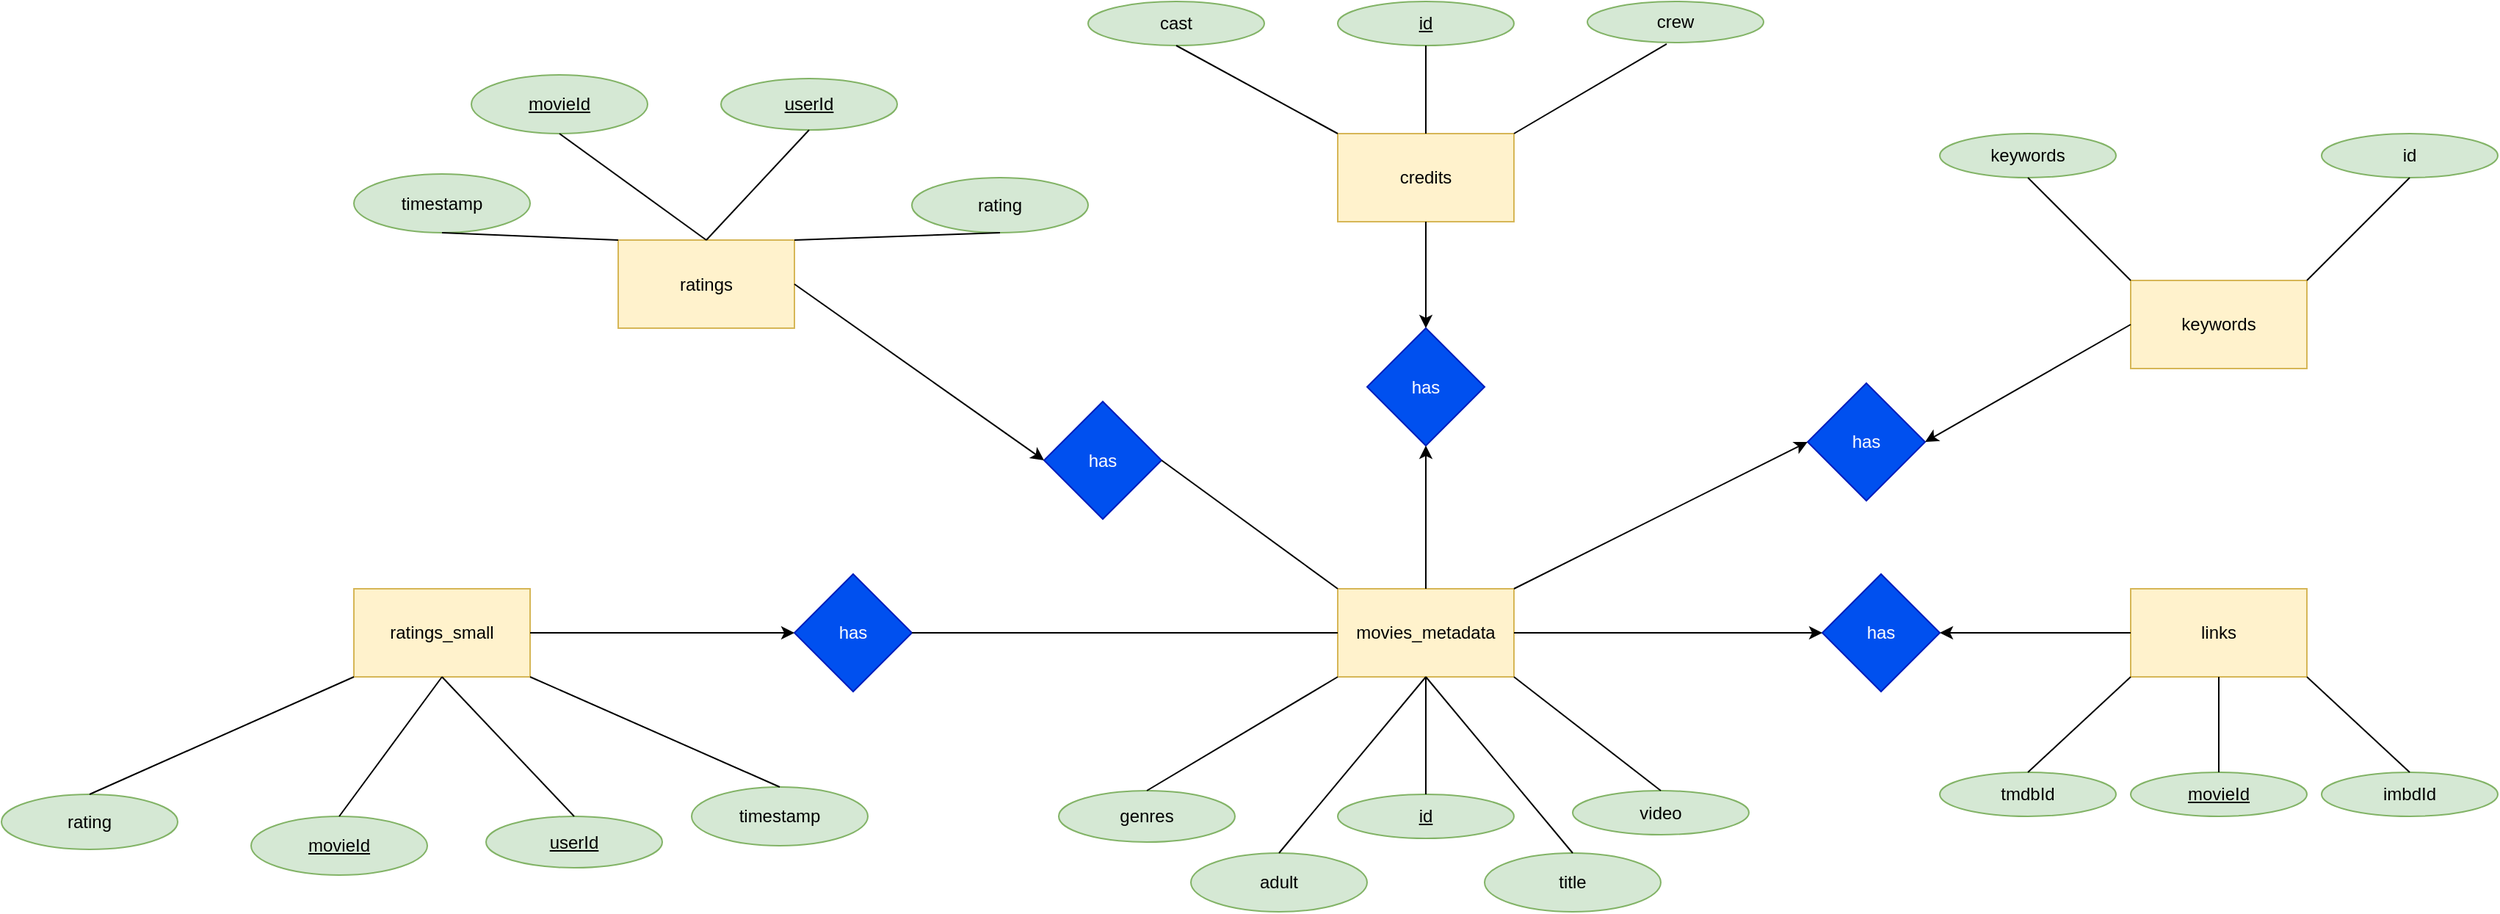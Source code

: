 <mxfile version="14.6.11" type="github">
  <diagram id="LUirX3mQlPYVJ7ajiX6r" name="Page-1">
    <mxGraphModel dx="2272" dy="762" grid="1" gridSize="10" guides="1" tooltips="1" connect="1" arrows="1" fold="1" page="1" pageScale="1" pageWidth="850" pageHeight="1100" math="0" shadow="0">
      <root>
        <mxCell id="0" />
        <mxCell id="1" parent="0" />
        <mxCell id="0wUTYI8HaEMn-3QRFfi9-1" value="ratings" style="rounded=0;whiteSpace=wrap;html=1;fillColor=#fff2cc;strokeColor=#d6b656;" vertex="1" parent="1">
          <mxGeometry x="200" y="252.5" width="120" height="60" as="geometry" />
        </mxCell>
        <mxCell id="0wUTYI8HaEMn-3QRFfi9-2" value="keywords" style="rounded=0;whiteSpace=wrap;html=1;fillColor=#fff2cc;strokeColor=#d6b656;" vertex="1" parent="1">
          <mxGeometry x="1230" y="280" width="120" height="60" as="geometry" />
        </mxCell>
        <mxCell id="0wUTYI8HaEMn-3QRFfi9-3" value="ratings_small" style="rounded=0;whiteSpace=wrap;html=1;fillColor=#fff2cc;strokeColor=#d6b656;" vertex="1" parent="1">
          <mxGeometry x="20" y="490" width="120" height="60" as="geometry" />
        </mxCell>
        <mxCell id="0wUTYI8HaEMn-3QRFfi9-5" value="links" style="rounded=0;whiteSpace=wrap;html=1;fillColor=#fff2cc;strokeColor=#d6b656;" vertex="1" parent="1">
          <mxGeometry x="1230" y="490" width="120" height="60" as="geometry" />
        </mxCell>
        <mxCell id="0wUTYI8HaEMn-3QRFfi9-6" value="credits" style="rounded=0;whiteSpace=wrap;html=1;fillColor=#fff2cc;strokeColor=#d6b656;" vertex="1" parent="1">
          <mxGeometry x="690" y="180" width="120" height="60" as="geometry" />
        </mxCell>
        <mxCell id="0wUTYI8HaEMn-3QRFfi9-7" value="movies_metadata" style="rounded=0;whiteSpace=wrap;html=1;fillColor=#fff2cc;strokeColor=#d6b656;" vertex="1" parent="1">
          <mxGeometry x="690" y="490" width="120" height="60" as="geometry" />
        </mxCell>
        <mxCell id="0wUTYI8HaEMn-3QRFfi9-8" value="imbdId" style="ellipse;whiteSpace=wrap;html=1;fillColor=#d5e8d4;strokeColor=#82b366;" vertex="1" parent="1">
          <mxGeometry x="1360" y="615" width="120" height="30" as="geometry" />
        </mxCell>
        <mxCell id="0wUTYI8HaEMn-3QRFfi9-9" value="movieId" style="ellipse;whiteSpace=wrap;html=1;fillColor=#d5e8d4;strokeColor=#82b366;fontStyle=4" vertex="1" parent="1">
          <mxGeometry x="1230" y="615" width="120" height="30" as="geometry" />
        </mxCell>
        <mxCell id="0wUTYI8HaEMn-3QRFfi9-10" value="tmdbId" style="ellipse;whiteSpace=wrap;html=1;fillColor=#d5e8d4;strokeColor=#82b366;" vertex="1" parent="1">
          <mxGeometry x="1100" y="615" width="120" height="30" as="geometry" />
        </mxCell>
        <mxCell id="0wUTYI8HaEMn-3QRFfi9-12" value="" style="endArrow=none;html=1;exitX=0.5;exitY=0;exitDx=0;exitDy=0;entryX=0;entryY=1;entryDx=0;entryDy=0;" edge="1" parent="1" source="0wUTYI8HaEMn-3QRFfi9-10" target="0wUTYI8HaEMn-3QRFfi9-5">
          <mxGeometry width="50" height="50" relative="1" as="geometry">
            <mxPoint x="90" y="660" as="sourcePoint" />
            <mxPoint x="140" y="610" as="targetPoint" />
          </mxGeometry>
        </mxCell>
        <mxCell id="0wUTYI8HaEMn-3QRFfi9-14" value="" style="endArrow=none;html=1;exitX=0.5;exitY=0;exitDx=0;exitDy=0;entryX=0.5;entryY=1;entryDx=0;entryDy=0;" edge="1" parent="1" source="0wUTYI8HaEMn-3QRFfi9-9" target="0wUTYI8HaEMn-3QRFfi9-5">
          <mxGeometry width="50" height="50" relative="1" as="geometry">
            <mxPoint x="170" y="670" as="sourcePoint" />
            <mxPoint x="220" y="620" as="targetPoint" />
          </mxGeometry>
        </mxCell>
        <mxCell id="0wUTYI8HaEMn-3QRFfi9-15" value="" style="endArrow=none;html=1;exitX=0.5;exitY=0;exitDx=0;exitDy=0;entryX=1;entryY=1;entryDx=0;entryDy=0;" edge="1" parent="1" source="0wUTYI8HaEMn-3QRFfi9-8" target="0wUTYI8HaEMn-3QRFfi9-5">
          <mxGeometry width="50" height="50" relative="1" as="geometry">
            <mxPoint x="280" y="680" as="sourcePoint" />
            <mxPoint x="330" y="630" as="targetPoint" />
          </mxGeometry>
        </mxCell>
        <mxCell id="0wUTYI8HaEMn-3QRFfi9-19" value="crew" style="ellipse;whiteSpace=wrap;html=1;fillColor=#d5e8d4;strokeColor=#82b366;" vertex="1" parent="1">
          <mxGeometry x="860" y="90.0" width="120" height="27.96" as="geometry" />
        </mxCell>
        <mxCell id="0wUTYI8HaEMn-3QRFfi9-20" value="id" style="ellipse;whiteSpace=wrap;html=1;fillColor=#d5e8d4;strokeColor=#82b366;fontStyle=4" vertex="1" parent="1">
          <mxGeometry x="690" y="90.0" width="120" height="30" as="geometry" />
        </mxCell>
        <mxCell id="0wUTYI8HaEMn-3QRFfi9-21" value="cast" style="ellipse;whiteSpace=wrap;html=1;fillColor=#d5e8d4;strokeColor=#82b366;" vertex="1" parent="1">
          <mxGeometry x="520" y="90.0" width="120" height="30" as="geometry" />
        </mxCell>
        <mxCell id="0wUTYI8HaEMn-3QRFfi9-22" value="timestamp" style="ellipse;whiteSpace=wrap;html=1;fillColor=#d5e8d4;strokeColor=#82b366;" vertex="1" parent="1">
          <mxGeometry x="250" y="625" width="120" height="40" as="geometry" />
        </mxCell>
        <mxCell id="0wUTYI8HaEMn-3QRFfi9-23" value="movieId" style="ellipse;whiteSpace=wrap;html=1;fillColor=#d5e8d4;strokeColor=#82b366;fontStyle=4" vertex="1" parent="1">
          <mxGeometry x="-50" y="645" width="120" height="40" as="geometry" />
        </mxCell>
        <mxCell id="0wUTYI8HaEMn-3QRFfi9-24" value="userId" style="ellipse;whiteSpace=wrap;html=1;fillColor=#d5e8d4;strokeColor=#82b366;fontStyle=4" vertex="1" parent="1">
          <mxGeometry x="110" y="645" width="120" height="35" as="geometry" />
        </mxCell>
        <mxCell id="0wUTYI8HaEMn-3QRFfi9-25" value="rating" style="ellipse;whiteSpace=wrap;html=1;fillColor=#d5e8d4;strokeColor=#82b366;" vertex="1" parent="1">
          <mxGeometry x="-220" y="630" width="120" height="37.5" as="geometry" />
        </mxCell>
        <mxCell id="0wUTYI8HaEMn-3QRFfi9-30" value="" style="endArrow=none;html=1;exitX=0.5;exitY=0;exitDx=0;exitDy=0;entryX=0;entryY=1;entryDx=0;entryDy=0;" edge="1" parent="1" source="0wUTYI8HaEMn-3QRFfi9-25" target="0wUTYI8HaEMn-3QRFfi9-3">
          <mxGeometry width="50" height="50" relative="1" as="geometry">
            <mxPoint x="-430" y="280" as="sourcePoint" />
            <mxPoint x="-380" y="230" as="targetPoint" />
          </mxGeometry>
        </mxCell>
        <mxCell id="0wUTYI8HaEMn-3QRFfi9-32" value="" style="endArrow=none;html=1;entryX=0.5;entryY=1;entryDx=0;entryDy=0;exitX=0.5;exitY=0;exitDx=0;exitDy=0;" edge="1" parent="1" source="0wUTYI8HaEMn-3QRFfi9-24" target="0wUTYI8HaEMn-3QRFfi9-3">
          <mxGeometry width="50" height="50" relative="1" as="geometry">
            <mxPoint x="-200" y="430" as="sourcePoint" />
            <mxPoint x="-150" y="380" as="targetPoint" />
          </mxGeometry>
        </mxCell>
        <mxCell id="0wUTYI8HaEMn-3QRFfi9-33" value="" style="endArrow=none;html=1;entryX=1;entryY=1;entryDx=0;entryDy=0;exitX=0.5;exitY=0;exitDx=0;exitDy=0;" edge="1" parent="1" source="0wUTYI8HaEMn-3QRFfi9-22" target="0wUTYI8HaEMn-3QRFfi9-3">
          <mxGeometry width="50" height="50" relative="1" as="geometry">
            <mxPoint x="-100" y="300" as="sourcePoint" />
            <mxPoint x="-50" y="250" as="targetPoint" />
          </mxGeometry>
        </mxCell>
        <mxCell id="0wUTYI8HaEMn-3QRFfi9-34" value="" style="endArrow=none;html=1;entryX=0.5;entryY=1;entryDx=0;entryDy=0;exitX=0.5;exitY=0;exitDx=0;exitDy=0;" edge="1" parent="1" source="0wUTYI8HaEMn-3QRFfi9-23" target="0wUTYI8HaEMn-3QRFfi9-3">
          <mxGeometry width="50" height="50" relative="1" as="geometry">
            <mxPoint x="-340" y="500" as="sourcePoint" />
            <mxPoint x="-290" y="450" as="targetPoint" />
          </mxGeometry>
        </mxCell>
        <mxCell id="0wUTYI8HaEMn-3QRFfi9-36" value="rating" style="ellipse;whiteSpace=wrap;html=1;fillColor=#d5e8d4;strokeColor=#82b366;" vertex="1" parent="1">
          <mxGeometry x="400" y="210" width="120" height="37.5" as="geometry" />
        </mxCell>
        <mxCell id="0wUTYI8HaEMn-3QRFfi9-37" value="movieId" style="ellipse;whiteSpace=wrap;html=1;fillColor=#d5e8d4;strokeColor=#82b366;fontStyle=4" vertex="1" parent="1">
          <mxGeometry x="100" y="140" width="120" height="40" as="geometry" />
        </mxCell>
        <mxCell id="0wUTYI8HaEMn-3QRFfi9-38" value="userId" style="ellipse;whiteSpace=wrap;html=1;fillColor=#d5e8d4;strokeColor=#82b366;fontStyle=4" vertex="1" parent="1">
          <mxGeometry x="270" y="142.5" width="120" height="35" as="geometry" />
        </mxCell>
        <mxCell id="0wUTYI8HaEMn-3QRFfi9-39" value="timestamp" style="ellipse;whiteSpace=wrap;html=1;fillColor=#d5e8d4;strokeColor=#82b366;" vertex="1" parent="1">
          <mxGeometry x="20" y="207.5" width="120" height="40" as="geometry" />
        </mxCell>
        <mxCell id="0wUTYI8HaEMn-3QRFfi9-46" value="id" style="ellipse;whiteSpace=wrap;html=1;fillColor=#d5e8d4;strokeColor=#82b366;" vertex="1" parent="1">
          <mxGeometry x="1360" y="180" width="120" height="30" as="geometry" />
        </mxCell>
        <mxCell id="0wUTYI8HaEMn-3QRFfi9-47" value="keywords" style="ellipse;whiteSpace=wrap;html=1;fillColor=#d5e8d4;strokeColor=#82b366;" vertex="1" parent="1">
          <mxGeometry x="1100" y="180" width="120" height="30" as="geometry" />
        </mxCell>
        <mxCell id="0wUTYI8HaEMn-3QRFfi9-50" value="adult" style="ellipse;whiteSpace=wrap;html=1;fillColor=#d5e8d4;strokeColor=#82b366;" vertex="1" parent="1">
          <mxGeometry x="590" y="670" width="120" height="40" as="geometry" />
        </mxCell>
        <mxCell id="0wUTYI8HaEMn-3QRFfi9-51" value="id" style="ellipse;whiteSpace=wrap;html=1;fillColor=#d5e8d4;strokeColor=#82b366;fontStyle=4" vertex="1" parent="1">
          <mxGeometry x="690" y="630" width="120" height="30" as="geometry" />
        </mxCell>
        <mxCell id="0wUTYI8HaEMn-3QRFfi9-52" value="genres" style="ellipse;whiteSpace=wrap;html=1;fillColor=#d5e8d4;strokeColor=#82b366;" vertex="1" parent="1">
          <mxGeometry x="500" y="627.5" width="120" height="35" as="geometry" />
        </mxCell>
        <mxCell id="0wUTYI8HaEMn-3QRFfi9-53" value="title" style="ellipse;whiteSpace=wrap;html=1;fillColor=#d5e8d4;strokeColor=#82b366;" vertex="1" parent="1">
          <mxGeometry x="790" y="670" width="120" height="40" as="geometry" />
        </mxCell>
        <mxCell id="0wUTYI8HaEMn-3QRFfi9-54" value="video" style="ellipse;whiteSpace=wrap;html=1;fillColor=#d5e8d4;strokeColor=#82b366;" vertex="1" parent="1">
          <mxGeometry x="850" y="627.5" width="120" height="30" as="geometry" />
        </mxCell>
        <mxCell id="0wUTYI8HaEMn-3QRFfi9-55" value="" style="endArrow=none;html=1;entryX=0.5;entryY=1;entryDx=0;entryDy=0;exitX=0.5;exitY=0;exitDx=0;exitDy=0;" edge="1" parent="1" source="0wUTYI8HaEMn-3QRFfi9-53" target="0wUTYI8HaEMn-3QRFfi9-7">
          <mxGeometry width="50" height="50" relative="1" as="geometry">
            <mxPoint x="880" y="180" as="sourcePoint" />
            <mxPoint x="930" y="130" as="targetPoint" />
          </mxGeometry>
        </mxCell>
        <mxCell id="0wUTYI8HaEMn-3QRFfi9-56" value="" style="endArrow=none;html=1;entryX=0.5;entryY=1;entryDx=0;entryDy=0;exitX=0.5;exitY=0;exitDx=0;exitDy=0;" edge="1" parent="1" source="0wUTYI8HaEMn-3QRFfi9-51" target="0wUTYI8HaEMn-3QRFfi9-7">
          <mxGeometry width="50" height="50" relative="1" as="geometry">
            <mxPoint x="670" y="310" as="sourcePoint" />
            <mxPoint x="720" y="260" as="targetPoint" />
          </mxGeometry>
        </mxCell>
        <mxCell id="0wUTYI8HaEMn-3QRFfi9-57" value="" style="endArrow=none;html=1;entryX=0;entryY=1;entryDx=0;entryDy=0;exitX=0.5;exitY=0;exitDx=0;exitDy=0;" edge="1" parent="1" source="0wUTYI8HaEMn-3QRFfi9-52" target="0wUTYI8HaEMn-3QRFfi9-7">
          <mxGeometry width="50" height="50" relative="1" as="geometry">
            <mxPoint x="560" y="290" as="sourcePoint" />
            <mxPoint x="610" y="240" as="targetPoint" />
          </mxGeometry>
        </mxCell>
        <mxCell id="0wUTYI8HaEMn-3QRFfi9-58" value="" style="endArrow=none;html=1;entryX=0.5;entryY=1;entryDx=0;entryDy=0;exitX=0.5;exitY=0;exitDx=0;exitDy=0;" edge="1" parent="1" source="0wUTYI8HaEMn-3QRFfi9-50" target="0wUTYI8HaEMn-3QRFfi9-7">
          <mxGeometry width="50" height="50" relative="1" as="geometry">
            <mxPoint x="590" y="300" as="sourcePoint" />
            <mxPoint x="640" y="250" as="targetPoint" />
          </mxGeometry>
        </mxCell>
        <mxCell id="0wUTYI8HaEMn-3QRFfi9-60" value="has" style="rhombus;whiteSpace=wrap;html=1;fillColor=#0050ef;strokeColor=#001DBC;fontColor=#ffffff;" vertex="1" parent="1">
          <mxGeometry x="710" y="312.5" width="80" height="80" as="geometry" />
        </mxCell>
        <mxCell id="0wUTYI8HaEMn-3QRFfi9-61" value="has" style="rhombus;whiteSpace=wrap;html=1;fillColor=#0050ef;strokeColor=#001DBC;fontColor=#ffffff;" vertex="1" parent="1">
          <mxGeometry x="1010" y="350" width="80" height="80" as="geometry" />
        </mxCell>
        <mxCell id="0wUTYI8HaEMn-3QRFfi9-62" value="has" style="rhombus;whiteSpace=wrap;html=1;fillColor=#0050ef;strokeColor=#001DBC;fontColor=#ffffff;" vertex="1" parent="1">
          <mxGeometry x="320" y="480" width="80" height="80" as="geometry" />
        </mxCell>
        <mxCell id="0wUTYI8HaEMn-3QRFfi9-63" value="has" style="rhombus;whiteSpace=wrap;html=1;fillColor=#0050ef;strokeColor=#001DBC;fontColor=#ffffff;" vertex="1" parent="1">
          <mxGeometry x="1020" y="480" width="80" height="80" as="geometry" />
        </mxCell>
        <mxCell id="0wUTYI8HaEMn-3QRFfi9-64" value="has" style="rhombus;whiteSpace=wrap;html=1;fillColor=#0050ef;strokeColor=#001DBC;fontColor=#ffffff;" vertex="1" parent="1">
          <mxGeometry x="490" y="362.5" width="80" height="80" as="geometry" />
        </mxCell>
        <mxCell id="0wUTYI8HaEMn-3QRFfi9-65" value="" style="endArrow=none;html=1;entryX=1;entryY=1;entryDx=0;entryDy=0;exitX=0.5;exitY=0;exitDx=0;exitDy=0;" edge="1" parent="1" source="0wUTYI8HaEMn-3QRFfi9-54" target="0wUTYI8HaEMn-3QRFfi9-7">
          <mxGeometry width="50" height="50" relative="1" as="geometry">
            <mxPoint x="900" y="590" as="sourcePoint" />
            <mxPoint x="950" y="540" as="targetPoint" />
          </mxGeometry>
        </mxCell>
        <mxCell id="0wUTYI8HaEMn-3QRFfi9-66" value="" style="endArrow=classic;html=1;exitX=1;exitY=0.5;exitDx=0;exitDy=0;entryX=0;entryY=0.5;entryDx=0;entryDy=0;" edge="1" parent="1" source="0wUTYI8HaEMn-3QRFfi9-7" target="0wUTYI8HaEMn-3QRFfi9-63">
          <mxGeometry width="50" height="50" relative="1" as="geometry">
            <mxPoint x="900" y="540" as="sourcePoint" />
            <mxPoint x="950" y="490" as="targetPoint" />
          </mxGeometry>
        </mxCell>
        <mxCell id="0wUTYI8HaEMn-3QRFfi9-67" value="" style="endArrow=classic;html=1;entryX=1;entryY=0.5;entryDx=0;entryDy=0;exitX=0;exitY=0.5;exitDx=0;exitDy=0;" edge="1" parent="1" source="0wUTYI8HaEMn-3QRFfi9-5" target="0wUTYI8HaEMn-3QRFfi9-63">
          <mxGeometry width="50" height="50" relative="1" as="geometry">
            <mxPoint x="1170" y="610" as="sourcePoint" />
            <mxPoint x="1220" y="560" as="targetPoint" />
          </mxGeometry>
        </mxCell>
        <mxCell id="0wUTYI8HaEMn-3QRFfi9-70" value="" style="endArrow=classic;html=1;exitX=1;exitY=0;exitDx=0;exitDy=0;entryX=0;entryY=0.5;entryDx=0;entryDy=0;" edge="1" parent="1" source="0wUTYI8HaEMn-3QRFfi9-7" target="0wUTYI8HaEMn-3QRFfi9-61">
          <mxGeometry width="50" height="50" relative="1" as="geometry">
            <mxPoint x="900" y="445" as="sourcePoint" />
            <mxPoint x="950" y="395" as="targetPoint" />
          </mxGeometry>
        </mxCell>
        <mxCell id="0wUTYI8HaEMn-3QRFfi9-71" value="" style="endArrow=classic;html=1;entryX=1;entryY=0.5;entryDx=0;entryDy=0;exitX=0;exitY=0.5;exitDx=0;exitDy=0;" edge="1" parent="1" source="0wUTYI8HaEMn-3QRFfi9-2" target="0wUTYI8HaEMn-3QRFfi9-61">
          <mxGeometry width="50" height="50" relative="1" as="geometry">
            <mxPoint x="1150" y="340" as="sourcePoint" />
            <mxPoint x="1200" y="290" as="targetPoint" />
          </mxGeometry>
        </mxCell>
        <mxCell id="0wUTYI8HaEMn-3QRFfi9-74" value="" style="endArrow=classic;html=1;entryX=0.5;entryY=1;entryDx=0;entryDy=0;exitX=0.5;exitY=0;exitDx=0;exitDy=0;" edge="1" parent="1" source="0wUTYI8HaEMn-3QRFfi9-7" target="0wUTYI8HaEMn-3QRFfi9-60">
          <mxGeometry width="50" height="50" relative="1" as="geometry">
            <mxPoint x="600" y="470" as="sourcePoint" />
            <mxPoint x="650" y="420" as="targetPoint" />
          </mxGeometry>
        </mxCell>
        <mxCell id="0wUTYI8HaEMn-3QRFfi9-75" value="" style="endArrow=classic;html=1;exitX=0.5;exitY=1;exitDx=0;exitDy=0;entryX=0.5;entryY=0;entryDx=0;entryDy=0;" edge="1" parent="1" source="0wUTYI8HaEMn-3QRFfi9-6" target="0wUTYI8HaEMn-3QRFfi9-60">
          <mxGeometry width="50" height="50" relative="1" as="geometry">
            <mxPoint x="860" y="320" as="sourcePoint" />
            <mxPoint x="910" y="270" as="targetPoint" />
          </mxGeometry>
        </mxCell>
        <mxCell id="0wUTYI8HaEMn-3QRFfi9-76" value="" style="endArrow=none;html=1;entryX=1;entryY=0;entryDx=0;entryDy=0;exitX=0.45;exitY=1.036;exitDx=0;exitDy=0;exitPerimeter=0;" edge="1" parent="1" source="0wUTYI8HaEMn-3QRFfi9-19" target="0wUTYI8HaEMn-3QRFfi9-6">
          <mxGeometry width="50" height="50" relative="1" as="geometry">
            <mxPoint x="880" y="180" as="sourcePoint" />
            <mxPoint x="900" y="210" as="targetPoint" />
          </mxGeometry>
        </mxCell>
        <mxCell id="0wUTYI8HaEMn-3QRFfi9-77" value="" style="endArrow=none;html=1;exitX=0.5;exitY=0;exitDx=0;exitDy=0;" edge="1" parent="1" source="0wUTYI8HaEMn-3QRFfi9-6" target="0wUTYI8HaEMn-3QRFfi9-20">
          <mxGeometry width="50" height="50" relative="1" as="geometry">
            <mxPoint x="540" y="270" as="sourcePoint" />
            <mxPoint x="590" y="220" as="targetPoint" />
          </mxGeometry>
        </mxCell>
        <mxCell id="0wUTYI8HaEMn-3QRFfi9-78" value="" style="endArrow=none;html=1;entryX=0.5;entryY=1;entryDx=0;entryDy=0;exitX=0;exitY=0;exitDx=0;exitDy=0;" edge="1" parent="1" source="0wUTYI8HaEMn-3QRFfi9-6" target="0wUTYI8HaEMn-3QRFfi9-21">
          <mxGeometry width="50" height="50" relative="1" as="geometry">
            <mxPoint x="630" y="250" as="sourcePoint" />
            <mxPoint x="680" y="200" as="targetPoint" />
          </mxGeometry>
        </mxCell>
        <mxCell id="0wUTYI8HaEMn-3QRFfi9-79" value="" style="endArrow=none;html=1;exitX=1;exitY=0.5;exitDx=0;exitDy=0;entryX=0;entryY=0;entryDx=0;entryDy=0;" edge="1" parent="1" source="0wUTYI8HaEMn-3QRFfi9-64" target="0wUTYI8HaEMn-3QRFfi9-7">
          <mxGeometry width="50" height="50" relative="1" as="geometry">
            <mxPoint x="610" y="520" as="sourcePoint" />
            <mxPoint x="660" y="470" as="targetPoint" />
          </mxGeometry>
        </mxCell>
        <mxCell id="0wUTYI8HaEMn-3QRFfi9-80" value="" style="endArrow=classic;html=1;entryX=0;entryY=0.5;entryDx=0;entryDy=0;exitX=1;exitY=0.5;exitDx=0;exitDy=0;" edge="1" parent="1" source="0wUTYI8HaEMn-3QRFfi9-1" target="0wUTYI8HaEMn-3QRFfi9-64">
          <mxGeometry width="50" height="50" relative="1" as="geometry">
            <mxPoint x="350" y="290" as="sourcePoint" />
            <mxPoint x="500" y="300" as="targetPoint" />
          </mxGeometry>
        </mxCell>
        <mxCell id="0wUTYI8HaEMn-3QRFfi9-81" value="" style="endArrow=none;html=1;exitX=0;exitY=0;exitDx=0;exitDy=0;entryX=0.5;entryY=1;entryDx=0;entryDy=0;" edge="1" parent="1" source="0wUTYI8HaEMn-3QRFfi9-2" target="0wUTYI8HaEMn-3QRFfi9-47">
          <mxGeometry width="50" height="50" relative="1" as="geometry">
            <mxPoint x="1290" y="240" as="sourcePoint" />
            <mxPoint x="1190" y="230" as="targetPoint" />
          </mxGeometry>
        </mxCell>
        <mxCell id="0wUTYI8HaEMn-3QRFfi9-82" value="" style="endArrow=none;html=1;exitX=1;exitY=0;exitDx=0;exitDy=0;entryX=0.5;entryY=1;entryDx=0;entryDy=0;" edge="1" parent="1" source="0wUTYI8HaEMn-3QRFfi9-2" target="0wUTYI8HaEMn-3QRFfi9-46">
          <mxGeometry width="50" height="50" relative="1" as="geometry">
            <mxPoint x="1440" y="290" as="sourcePoint" />
            <mxPoint x="1490" y="240" as="targetPoint" />
          </mxGeometry>
        </mxCell>
        <mxCell id="0wUTYI8HaEMn-3QRFfi9-83" value="" style="endArrow=none;html=1;entryX=0.5;entryY=1;entryDx=0;entryDy=0;exitX=0;exitY=0;exitDx=0;exitDy=0;" edge="1" parent="1" source="0wUTYI8HaEMn-3QRFfi9-1" target="0wUTYI8HaEMn-3QRFfi9-39">
          <mxGeometry width="50" height="50" relative="1" as="geometry">
            <mxPoint x="80" y="350" as="sourcePoint" />
            <mxPoint x="130" y="300" as="targetPoint" />
          </mxGeometry>
        </mxCell>
        <mxCell id="0wUTYI8HaEMn-3QRFfi9-84" value="" style="endArrow=none;html=1;exitX=1;exitY=0;exitDx=0;exitDy=0;entryX=0.5;entryY=1;entryDx=0;entryDy=0;" edge="1" parent="1" source="0wUTYI8HaEMn-3QRFfi9-1" target="0wUTYI8HaEMn-3QRFfi9-36">
          <mxGeometry width="50" height="50" relative="1" as="geometry">
            <mxPoint x="400" y="320" as="sourcePoint" />
            <mxPoint x="450" y="270" as="targetPoint" />
          </mxGeometry>
        </mxCell>
        <mxCell id="0wUTYI8HaEMn-3QRFfi9-86" value="" style="endArrow=none;html=1;entryX=0.5;entryY=1;entryDx=0;entryDy=0;exitX=0.5;exitY=0;exitDx=0;exitDy=0;" edge="1" parent="1" source="0wUTYI8HaEMn-3QRFfi9-1" target="0wUTYI8HaEMn-3QRFfi9-37">
          <mxGeometry width="50" height="50" relative="1" as="geometry">
            <mxPoint x="170" y="400" as="sourcePoint" />
            <mxPoint x="220" y="350" as="targetPoint" />
          </mxGeometry>
        </mxCell>
        <mxCell id="0wUTYI8HaEMn-3QRFfi9-87" value="" style="endArrow=none;html=1;exitX=0.5;exitY=0;exitDx=0;exitDy=0;entryX=0.5;entryY=1;entryDx=0;entryDy=0;" edge="1" parent="1" source="0wUTYI8HaEMn-3QRFfi9-1" target="0wUTYI8HaEMn-3QRFfi9-38">
          <mxGeometry width="50" height="50" relative="1" as="geometry">
            <mxPoint x="340" y="240" as="sourcePoint" />
            <mxPoint x="390" y="190" as="targetPoint" />
          </mxGeometry>
        </mxCell>
        <mxCell id="0wUTYI8HaEMn-3QRFfi9-88" value="" style="endArrow=classic;html=1;exitX=1;exitY=0.5;exitDx=0;exitDy=0;entryX=0;entryY=0.5;entryDx=0;entryDy=0;" edge="1" parent="1" source="0wUTYI8HaEMn-3QRFfi9-3" target="0wUTYI8HaEMn-3QRFfi9-62">
          <mxGeometry width="50" height="50" relative="1" as="geometry">
            <mxPoint x="210" y="550" as="sourcePoint" />
            <mxPoint x="260" y="500" as="targetPoint" />
          </mxGeometry>
        </mxCell>
        <mxCell id="0wUTYI8HaEMn-3QRFfi9-89" value="" style="endArrow=none;html=1;exitX=1;exitY=0.5;exitDx=0;exitDy=0;entryX=0;entryY=0.5;entryDx=0;entryDy=0;" edge="1" parent="1" source="0wUTYI8HaEMn-3QRFfi9-62" target="0wUTYI8HaEMn-3QRFfi9-7">
          <mxGeometry width="50" height="50" relative="1" as="geometry">
            <mxPoint x="570" y="560" as="sourcePoint" />
            <mxPoint x="620" y="510" as="targetPoint" />
          </mxGeometry>
        </mxCell>
      </root>
    </mxGraphModel>
  </diagram>
</mxfile>
